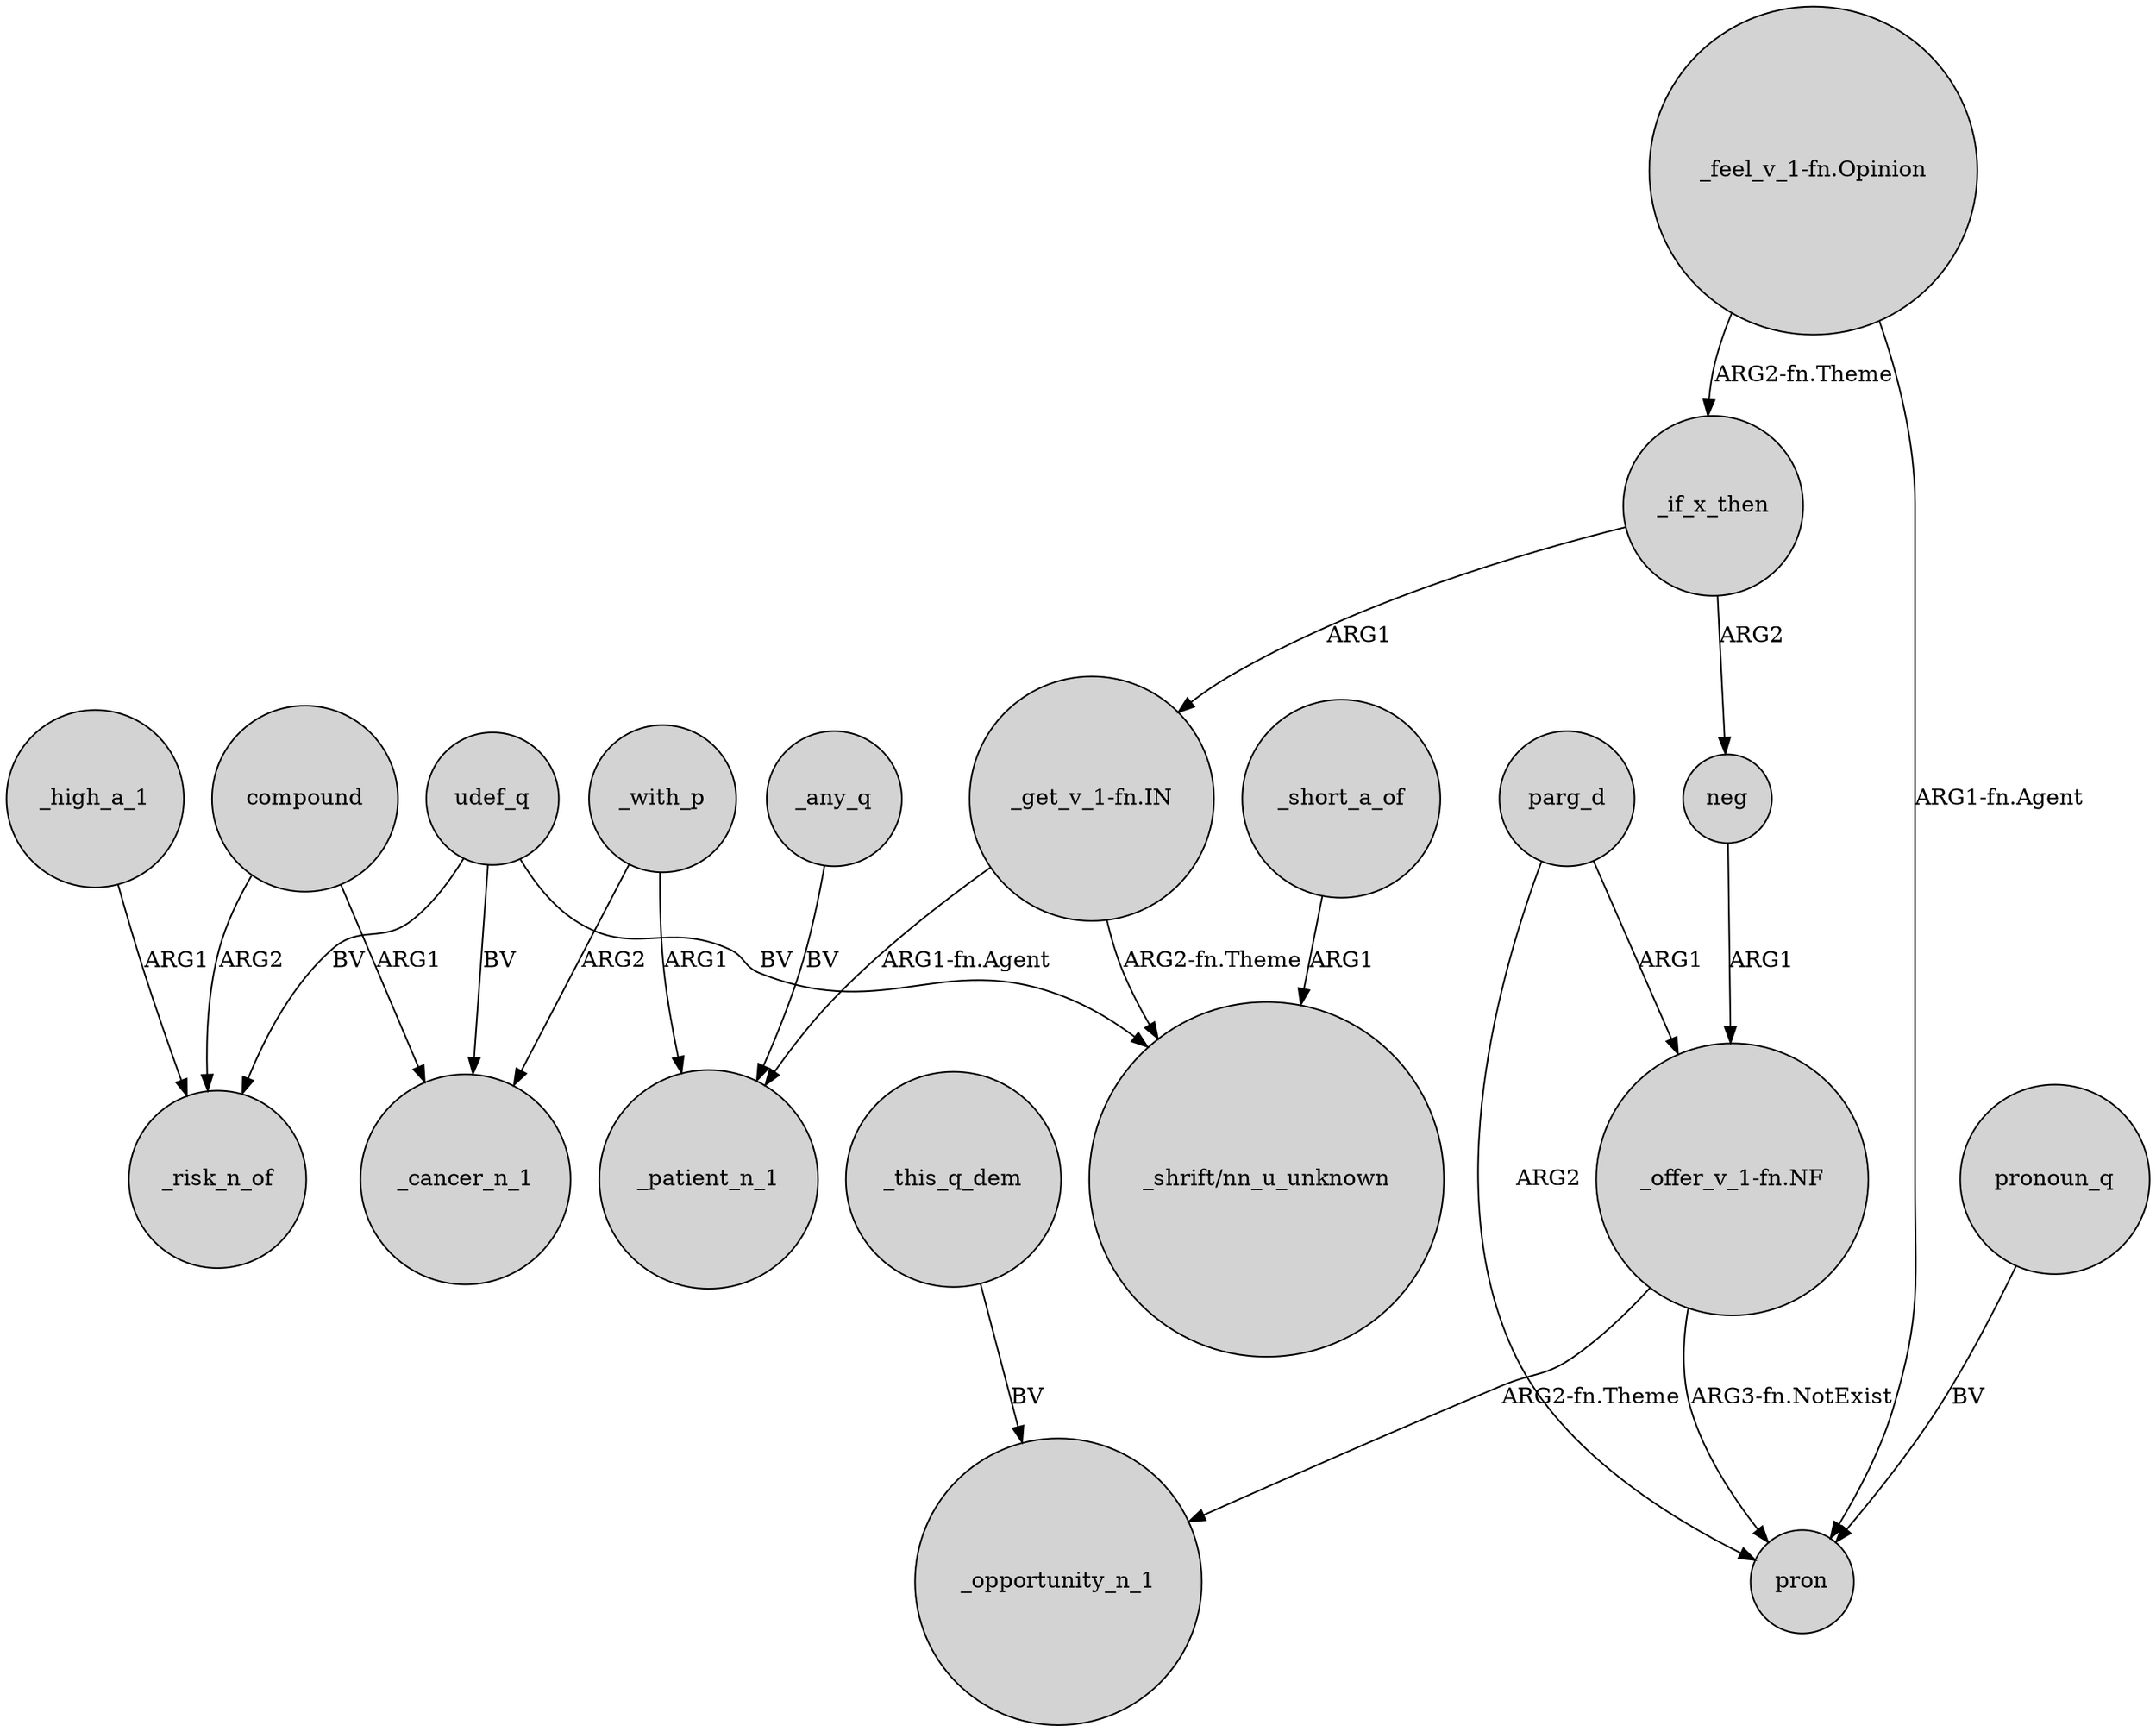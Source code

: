 digraph {
	node [shape=circle style=filled]
	udef_q -> _risk_n_of [label=BV]
	udef_q -> _cancer_n_1 [label=BV]
	_high_a_1 -> _risk_n_of [label=ARG1]
	"_get_v_1-fn.IN" -> "_shrift/nn_u_unknown" [label="ARG2-fn.Theme"]
	_short_a_of -> "_shrift/nn_u_unknown" [label=ARG1]
	_this_q_dem -> _opportunity_n_1 [label=BV]
	compound -> _risk_n_of [label=ARG2]
	compound -> _cancer_n_1 [label=ARG1]
	parg_d -> pron [label=ARG2]
	_if_x_then -> neg [label=ARG2]
	pronoun_q -> pron [label=BV]
	_with_p -> _cancer_n_1 [label=ARG2]
	"_offer_v_1-fn.NF" -> pron [label="ARG3-fn.NotExist"]
	_with_p -> _patient_n_1 [label=ARG1]
	_any_q -> _patient_n_1 [label=BV]
	"_feel_v_1-fn.Opinion" -> _if_x_then [label="ARG2-fn.Theme"]
	_if_x_then -> "_get_v_1-fn.IN" [label=ARG1]
	"_offer_v_1-fn.NF" -> _opportunity_n_1 [label="ARG2-fn.Theme"]
	"_feel_v_1-fn.Opinion" -> pron [label="ARG1-fn.Agent"]
	udef_q -> "_shrift/nn_u_unknown" [label=BV]
	"_get_v_1-fn.IN" -> _patient_n_1 [label="ARG1-fn.Agent"]
	parg_d -> "_offer_v_1-fn.NF" [label=ARG1]
	neg -> "_offer_v_1-fn.NF" [label=ARG1]
}

